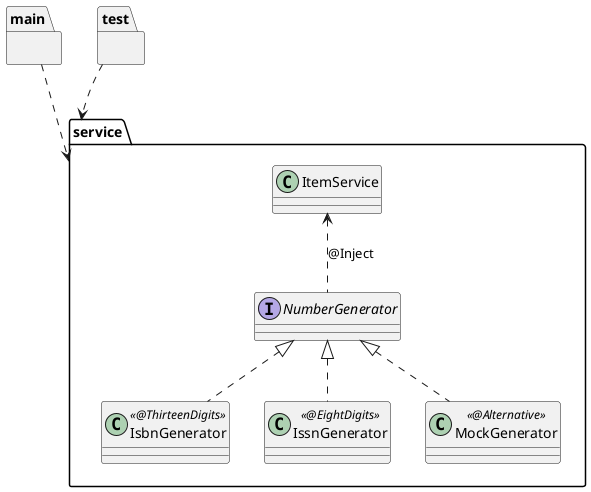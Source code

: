 @startuml

package "main" {
}
package "test" {
}

package "service" {
    interface NumberGenerator
    class IsbnGenerator << @ThirteenDigits >>
    class IssnGenerator << @EightDigits >>
    class MockGenerator << @Alternative >>
    class ItemService

    ItemService <.. NumberGenerator : @Inject
    NumberGenerator <|.. IsbnGenerator
    NumberGenerator <|.. IssnGenerator
    NumberGenerator <|.. MockGenerator
}

main ..> service
test ..> service

@enduml